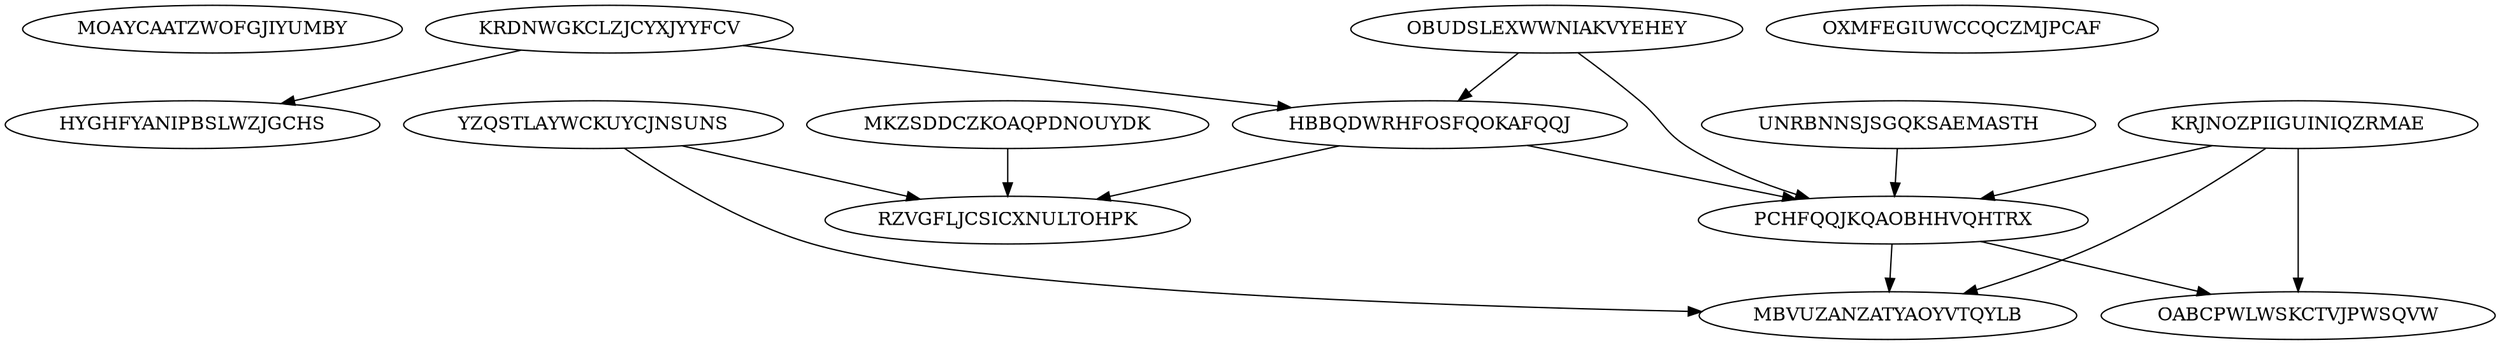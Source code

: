 digraph N14M15 {
	MOAYCAATZWOFGJIYUMBY	[Weight=20];
	KRDNWGKCLZJCYXJYYFCV	[Weight=10];
	UNRBNNSJSGQKSAEMASTH	[Weight=10];
	KRJNOZPIIGUINIQZRMAE	[Weight=15];
	OBUDSLEXWWNIAKVYEHEY	[Weight=11];
	HYGHFYANIPBSLWZJGCHS	[Weight=20];
	MKZSDDCZKOAQPDNOUYDK	[Weight=20];
	HBBQDWRHFOSFQOKAFQQJ	[Weight=12];
	YZQSTLAYWCKUYCJNSUNS	[Weight=15];
	RZVGFLJCSICXNULTOHPK	[Weight=16];
	OXMFEGIUWCCQCZMJPCAF	[Weight=13];
	PCHFQQJKQAOBHHVQHTRX	[Weight=20];
	MBVUZANZATYAOYVTQYLB	[Weight=10];
	OABCPWLWSKCTVJPWSQVW	[Weight=12];
	KRDNWGKCLZJCYXJYYFCV -> HBBQDWRHFOSFQOKAFQQJ [Weight=16];
	HBBQDWRHFOSFQOKAFQQJ -> PCHFQQJKQAOBHHVQHTRX [Weight=14];
	KRJNOZPIIGUINIQZRMAE -> PCHFQQJKQAOBHHVQHTRX [Weight=12];
	OBUDSLEXWWNIAKVYEHEY -> PCHFQQJKQAOBHHVQHTRX [Weight=19];
	KRDNWGKCLZJCYXJYYFCV -> HYGHFYANIPBSLWZJGCHS [Weight=11];
	KRJNOZPIIGUINIQZRMAE -> MBVUZANZATYAOYVTQYLB [Weight=17];
	PCHFQQJKQAOBHHVQHTRX -> OABCPWLWSKCTVJPWSQVW [Weight=12];
	MKZSDDCZKOAQPDNOUYDK -> RZVGFLJCSICXNULTOHPK [Weight=20];
	PCHFQQJKQAOBHHVQHTRX -> MBVUZANZATYAOYVTQYLB [Weight=14];
	YZQSTLAYWCKUYCJNSUNS -> RZVGFLJCSICXNULTOHPK [Weight=14];
	HBBQDWRHFOSFQOKAFQQJ -> RZVGFLJCSICXNULTOHPK [Weight=15];
	UNRBNNSJSGQKSAEMASTH -> PCHFQQJKQAOBHHVQHTRX [Weight=16];
	KRJNOZPIIGUINIQZRMAE -> OABCPWLWSKCTVJPWSQVW [Weight=19];
	YZQSTLAYWCKUYCJNSUNS -> MBVUZANZATYAOYVTQYLB [Weight=13];
	OBUDSLEXWWNIAKVYEHEY -> HBBQDWRHFOSFQOKAFQQJ [Weight=11];
}
